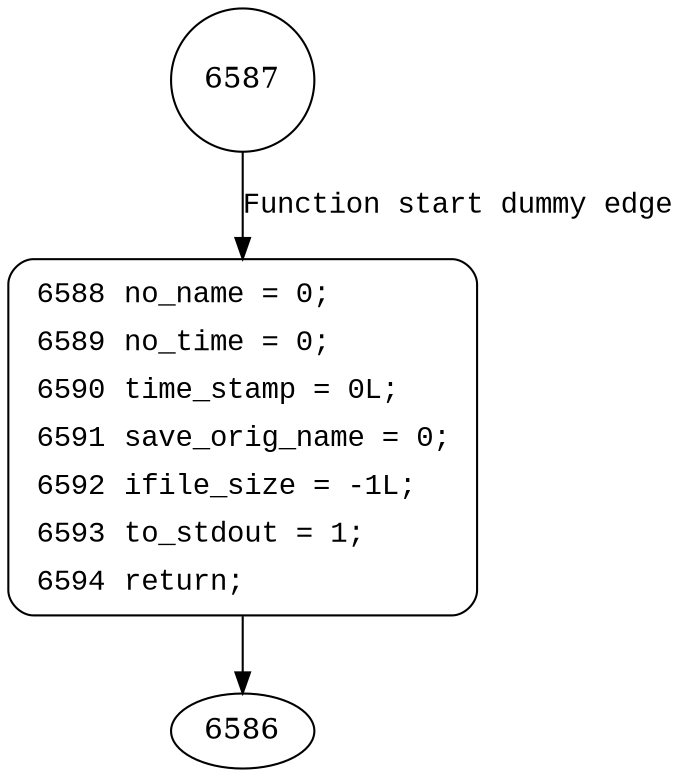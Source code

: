 digraph spec_initbufs {
6587 [shape="circle"]
6588 [shape="circle"]
6588 [style="filled,bold" penwidth="1" fillcolor="white" fontname="Courier New" shape="Mrecord" label=<<table border="0" cellborder="0" cellpadding="3" bgcolor="white"><tr><td align="right">6588</td><td align="left">no_name = 0;</td></tr><tr><td align="right">6589</td><td align="left">no_time = 0;</td></tr><tr><td align="right">6590</td><td align="left">time_stamp = 0L;</td></tr><tr><td align="right">6591</td><td align="left">save_orig_name = 0;</td></tr><tr><td align="right">6592</td><td align="left">ifile_size = -1L;</td></tr><tr><td align="right">6593</td><td align="left">to_stdout = 1;</td></tr><tr><td align="right">6594</td><td align="left">return;</td></tr></table>>]
6588 -> 6586[label=""]
6587 -> 6588 [label="Function start dummy edge" fontname="Courier New"]
}